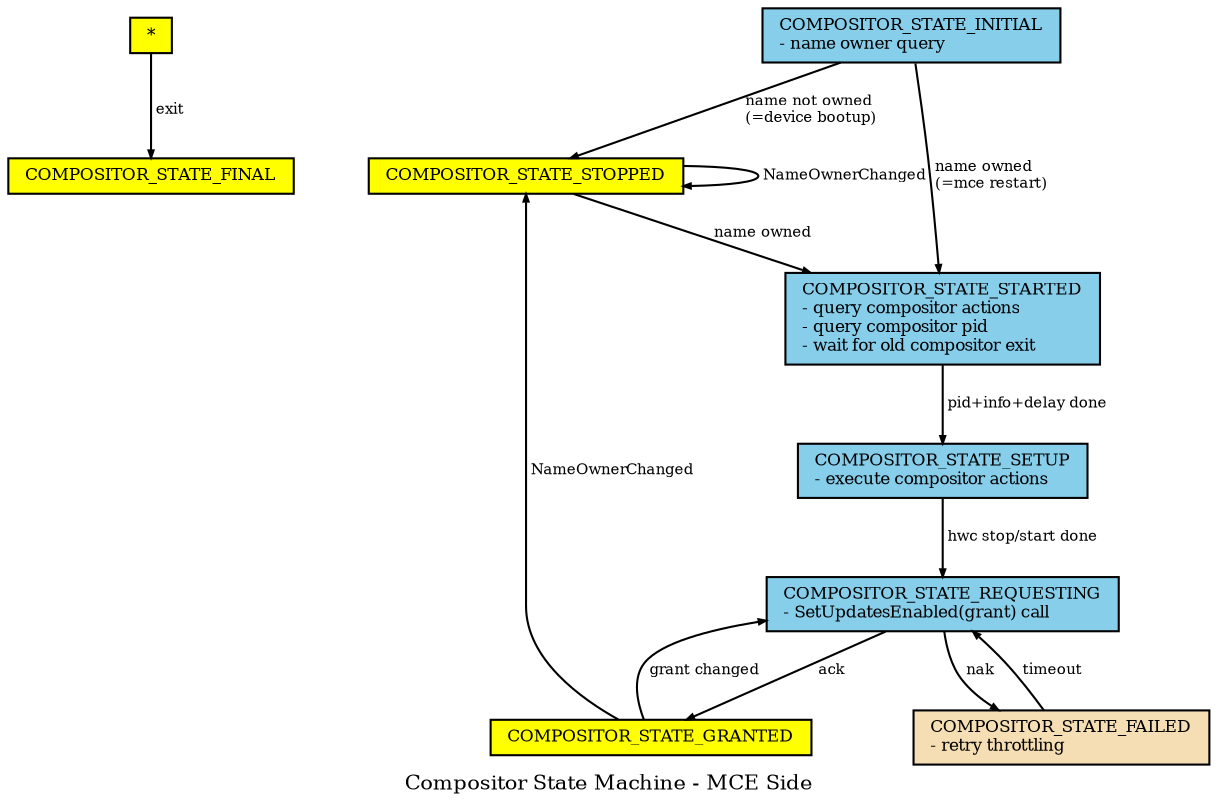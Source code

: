 /* -*- mode: c -*- */

/* Extra documentation for state machine handling compositor
 * D-Bus service handovers.
 *
 * Implemented in display plugin / compositor_stm_xxx() functions.
 *
 * To create PNG image, execute:
 *   dot -Tpng compositor-mce.dot -o compositor-mce.png
 */

digraph compositor_state_machine {
    fontsize=10;
    label = "Compositor State Machine - MCE Side";
    nodesep=0.5;
    ranksep=0.4;
    node[fontsize=8];
    edge[fontsize=7];
    edge[arrowsize=0.35];
    node[style=filled,fillcolor=skyblue,shape=box];
    node[width=0.00001];
    node[height=0.00001];

    /* - - - - - - - - - - - - - - - - - - - *
     * Stable States
     * - - - - - - - - - - - - - - - - - - - */

    node[fillcolor=yellow];

    COMPOSITOR_STATE_FINAL;
    COMPOSITOR_STATE_STOPPED;
    COMPOSITOR_STATE_GRANTED;

    COMPOSITOR_STATE_ANY1[label="*"];

    /* - - - - - - - - - - - - - - - - - - - *
     * Waiting States
     * - - - - - - - - - - - - - - - - - - - */

    node[fillcolor=skyblue];
    COMPOSITOR_STATE_INITIAL    [label="COMPOSITOR_STATE_INITIAL\l- name owner query\l"];
    COMPOSITOR_STATE_STARTED    [label="COMPOSITOR_STATE_STARTED\l- query compositor actions\l- query compositor pid\l- wait for old compositor exit\l"];
    COMPOSITOR_STATE_SETUP      [label="COMPOSITOR_STATE_SETUP\l- execute compositor actions\l"];
    COMPOSITOR_STATE_REQUESTING [label="COMPOSITOR_STATE_REQUESTING\l- SetUpdatesEnabled(grant) call\l"];

    /* - - - - - - - - - - - - - - - - - - - *
     * Transient States
     * - - - - - - - - - - - - - - - - - - - */

    node[fillcolor=wheat];

    COMPOSITOR_STATE_FAILED     [label="COMPOSITOR_STATE_FAILED\l- retry throttling\l"];

    /* - - - - - - - - - - - - - - - - - - - *
     * State Transitions
     * - - - - - - - - - - - - - - - - - - - */

    node[shape=oval,fillcolor=pink];

    COMPOSITOR_STATE_INITIAL      -> COMPOSITOR_STATE_STOPPED     [label=" name not owned\l (=device bootup)\l"];
    COMPOSITOR_STATE_INITIAL      -> COMPOSITOR_STATE_STARTED     [label=" name owned\l (=mce restart)\l"];

    COMPOSITOR_STATE_STOPPED      -> COMPOSITOR_STATE_STARTED     [label=" name owned"];
    COMPOSITOR_STATE_STOPPED      -> COMPOSITOR_STATE_STOPPED     [label=" NameOwnerChanged"];

    COMPOSITOR_STATE_STARTED      -> COMPOSITOR_STATE_SETUP       [label=" pid+info+delay done"];

    COMPOSITOR_STATE_SETUP        -> COMPOSITOR_STATE_REQUESTING  [label=" hwc stop/start done"];

    COMPOSITOR_STATE_REQUESTING   -> COMPOSITOR_STATE_GRANTED     [label=" ack"];

    COMPOSITOR_STATE_GRANTED      -> COMPOSITOR_STATE_REQUESTING  [label=" grant changed"];

    COMPOSITOR_STATE_REQUESTING   -> COMPOSITOR_STATE_FAILED      [label=" nak"];

    COMPOSITOR_STATE_FAILED       -> COMPOSITOR_STATE_REQUESTING  [label=" timeout"];

    COMPOSITOR_STATE_GRANTED      -> COMPOSITOR_STATE_STOPPED     [label=" NameOwnerChanged"];

    COMPOSITOR_STATE_ANY1         -> COMPOSITOR_STATE_FINAL       [label=" exit"];
}
